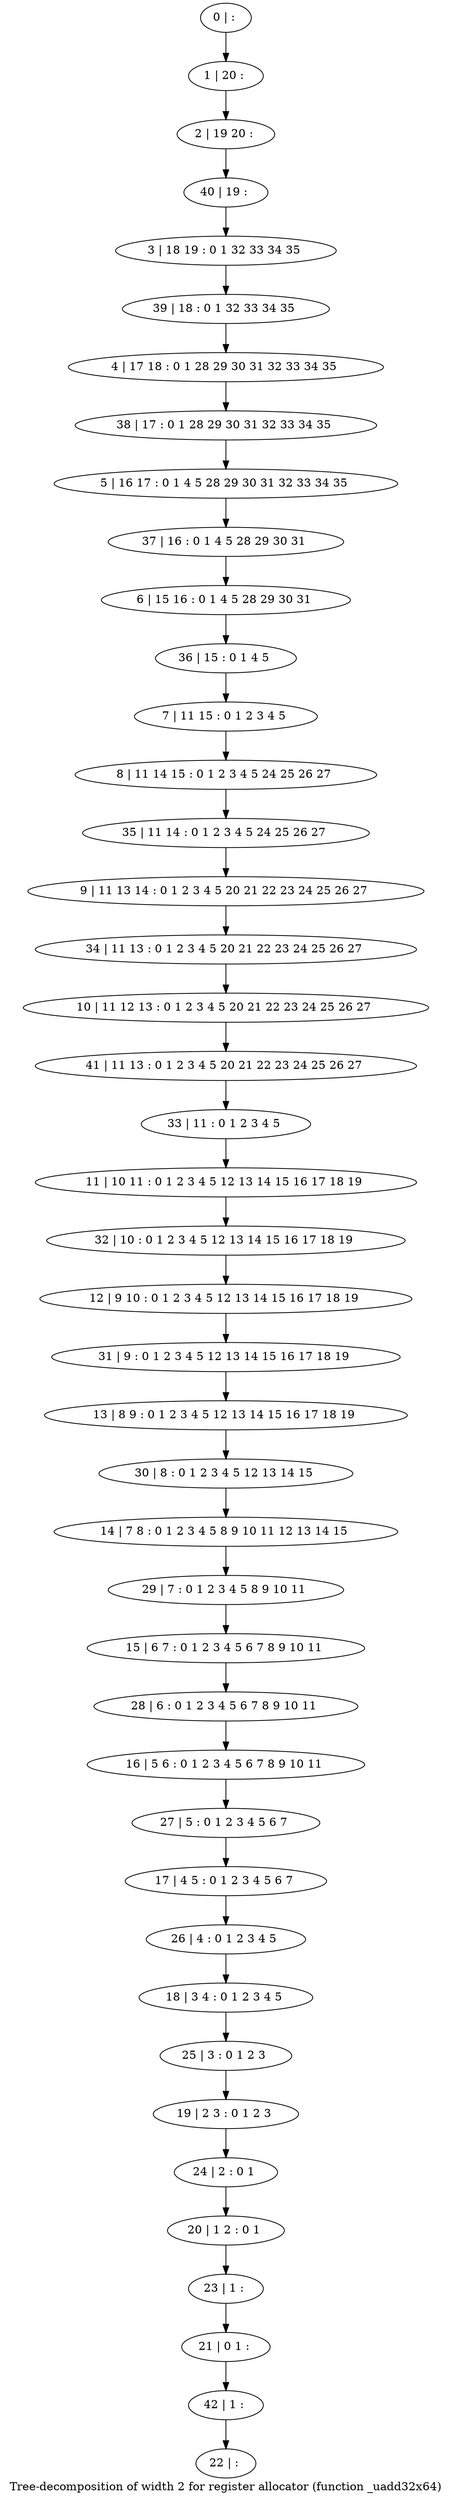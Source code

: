 digraph G {
graph [label="Tree-decomposition of width 2 for register allocator (function _uadd32x64)"]
0[label="0 | : "];
1[label="1 | 20 : "];
2[label="2 | 19 20 : "];
3[label="3 | 18 19 : 0 1 32 33 34 35 "];
4[label="4 | 17 18 : 0 1 28 29 30 31 32 33 34 35 "];
5[label="5 | 16 17 : 0 1 4 5 28 29 30 31 32 33 34 35 "];
6[label="6 | 15 16 : 0 1 4 5 28 29 30 31 "];
7[label="7 | 11 15 : 0 1 2 3 4 5 "];
8[label="8 | 11 14 15 : 0 1 2 3 4 5 24 25 26 27 "];
9[label="9 | 11 13 14 : 0 1 2 3 4 5 20 21 22 23 24 25 26 27 "];
10[label="10 | 11 12 13 : 0 1 2 3 4 5 20 21 22 23 24 25 26 27 "];
11[label="11 | 10 11 : 0 1 2 3 4 5 12 13 14 15 16 17 18 19 "];
12[label="12 | 9 10 : 0 1 2 3 4 5 12 13 14 15 16 17 18 19 "];
13[label="13 | 8 9 : 0 1 2 3 4 5 12 13 14 15 16 17 18 19 "];
14[label="14 | 7 8 : 0 1 2 3 4 5 8 9 10 11 12 13 14 15 "];
15[label="15 | 6 7 : 0 1 2 3 4 5 6 7 8 9 10 11 "];
16[label="16 | 5 6 : 0 1 2 3 4 5 6 7 8 9 10 11 "];
17[label="17 | 4 5 : 0 1 2 3 4 5 6 7 "];
18[label="18 | 3 4 : 0 1 2 3 4 5 "];
19[label="19 | 2 3 : 0 1 2 3 "];
20[label="20 | 1 2 : 0 1 "];
21[label="21 | 0 1 : "];
22[label="22 | : "];
23[label="23 | 1 : "];
24[label="24 | 2 : 0 1 "];
25[label="25 | 3 : 0 1 2 3 "];
26[label="26 | 4 : 0 1 2 3 4 5 "];
27[label="27 | 5 : 0 1 2 3 4 5 6 7 "];
28[label="28 | 6 : 0 1 2 3 4 5 6 7 8 9 10 11 "];
29[label="29 | 7 : 0 1 2 3 4 5 8 9 10 11 "];
30[label="30 | 8 : 0 1 2 3 4 5 12 13 14 15 "];
31[label="31 | 9 : 0 1 2 3 4 5 12 13 14 15 16 17 18 19 "];
32[label="32 | 10 : 0 1 2 3 4 5 12 13 14 15 16 17 18 19 "];
33[label="33 | 11 : 0 1 2 3 4 5 "];
34[label="34 | 11 13 : 0 1 2 3 4 5 20 21 22 23 24 25 26 27 "];
35[label="35 | 11 14 : 0 1 2 3 4 5 24 25 26 27 "];
36[label="36 | 15 : 0 1 4 5 "];
37[label="37 | 16 : 0 1 4 5 28 29 30 31 "];
38[label="38 | 17 : 0 1 28 29 30 31 32 33 34 35 "];
39[label="39 | 18 : 0 1 32 33 34 35 "];
40[label="40 | 19 : "];
41[label="41 | 11 13 : 0 1 2 3 4 5 20 21 22 23 24 25 26 27 "];
42[label="42 | 1 : "];
0->1 ;
1->2 ;
7->8 ;
23->21 ;
20->23 ;
24->20 ;
19->24 ;
25->19 ;
18->25 ;
26->18 ;
17->26 ;
27->17 ;
16->27 ;
28->16 ;
15->28 ;
29->15 ;
14->29 ;
30->14 ;
13->30 ;
31->13 ;
12->31 ;
32->12 ;
11->32 ;
33->11 ;
34->10 ;
9->34 ;
35->9 ;
8->35 ;
36->7 ;
6->36 ;
37->6 ;
5->37 ;
38->5 ;
4->38 ;
39->4 ;
3->39 ;
40->3 ;
2->40 ;
41->33 ;
10->41 ;
42->22 ;
21->42 ;
}
